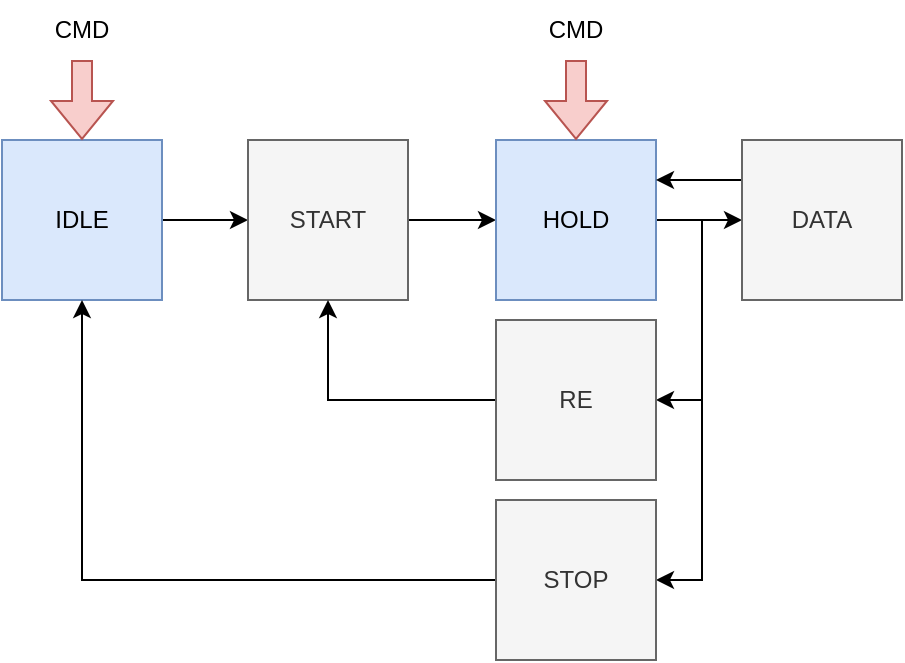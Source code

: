 <mxfile version="26.0.16">
  <diagram id="kgpKYQtTHZ0yAKxKKP6v" name="Page-1">
    <mxGraphModel dx="177" dy="190" grid="1" gridSize="10" guides="1" tooltips="1" connect="1" arrows="1" fold="1" page="1" pageScale="1" pageWidth="850" pageHeight="1100" math="0" shadow="0">
      <root>
        <mxCell id="0" />
        <mxCell id="1" parent="0" />
        <mxCell id="7ErM_vDYkKJWxj6xHm5P-25" value="" style="edgeStyle=orthogonalEdgeStyle;rounded=0;orthogonalLoop=1;jettySize=auto;html=1;" parent="1" source="7ErM_vDYkKJWxj6xHm5P-17" target="7ErM_vDYkKJWxj6xHm5P-18" edge="1">
          <mxGeometry relative="1" as="geometry" />
        </mxCell>
        <mxCell id="7ErM_vDYkKJWxj6xHm5P-17" value="IDLE" style="whiteSpace=wrap;html=1;aspect=fixed;fillColor=#dae8fc;strokeColor=#6c8ebf;" parent="1" vertex="1">
          <mxGeometry x="20" y="250" width="80" height="80" as="geometry" />
        </mxCell>
        <mxCell id="7ErM_vDYkKJWxj6xHm5P-24" value="" style="edgeStyle=orthogonalEdgeStyle;rounded=0;orthogonalLoop=1;jettySize=auto;html=1;" parent="1" source="7ErM_vDYkKJWxj6xHm5P-18" target="7ErM_vDYkKJWxj6xHm5P-19" edge="1">
          <mxGeometry relative="1" as="geometry" />
        </mxCell>
        <mxCell id="7ErM_vDYkKJWxj6xHm5P-18" value="START" style="whiteSpace=wrap;html=1;aspect=fixed;fillColor=#f5f5f5;strokeColor=#666666;fontColor=#333333;" parent="1" vertex="1">
          <mxGeometry x="143" y="250" width="80" height="80" as="geometry" />
        </mxCell>
        <mxCell id="7ErM_vDYkKJWxj6xHm5P-23" value="" style="edgeStyle=orthogonalEdgeStyle;rounded=0;orthogonalLoop=1;jettySize=auto;html=1;" parent="1" source="7ErM_vDYkKJWxj6xHm5P-19" target="7ErM_vDYkKJWxj6xHm5P-20" edge="1">
          <mxGeometry relative="1" as="geometry">
            <Array as="points">
              <mxPoint x="370" y="290" />
              <mxPoint x="380" y="290" />
            </Array>
          </mxGeometry>
        </mxCell>
        <mxCell id="7ErM_vDYkKJWxj6xHm5P-19" value="HOLD" style="whiteSpace=wrap;html=1;aspect=fixed;fillColor=#dae8fc;strokeColor=#6c8ebf;" parent="1" vertex="1">
          <mxGeometry x="267" y="250" width="80" height="80" as="geometry" />
        </mxCell>
        <mxCell id="tAQ7RwGIb8ThjD9OkT08-1" style="edgeStyle=orthogonalEdgeStyle;rounded=0;orthogonalLoop=1;jettySize=auto;html=1;exitX=0;exitY=0.25;exitDx=0;exitDy=0;entryX=1;entryY=0.25;entryDx=0;entryDy=0;" edge="1" parent="1" source="7ErM_vDYkKJWxj6xHm5P-20" target="7ErM_vDYkKJWxj6xHm5P-19">
          <mxGeometry relative="1" as="geometry" />
        </mxCell>
        <mxCell id="7ErM_vDYkKJWxj6xHm5P-20" value="DATA" style="whiteSpace=wrap;html=1;aspect=fixed;fillColor=#f5f5f5;strokeColor=#666666;fontColor=#333333;" parent="1" vertex="1">
          <mxGeometry x="390" y="250" width="80" height="80" as="geometry" />
        </mxCell>
        <mxCell id="7ErM_vDYkKJWxj6xHm5P-28" style="edgeStyle=orthogonalEdgeStyle;rounded=0;orthogonalLoop=1;jettySize=auto;html=1;entryX=0.5;entryY=1;entryDx=0;entryDy=0;" parent="1" source="7ErM_vDYkKJWxj6xHm5P-26" target="7ErM_vDYkKJWxj6xHm5P-17" edge="1">
          <mxGeometry relative="1" as="geometry" />
        </mxCell>
        <mxCell id="7ErM_vDYkKJWxj6xHm5P-42" style="edgeStyle=orthogonalEdgeStyle;rounded=0;orthogonalLoop=1;jettySize=auto;html=1;" parent="1" target="7ErM_vDYkKJWxj6xHm5P-26" edge="1">
          <mxGeometry relative="1" as="geometry">
            <mxPoint x="370" y="380" as="sourcePoint" />
            <Array as="points">
              <mxPoint x="370" y="470" />
            </Array>
          </mxGeometry>
        </mxCell>
        <mxCell id="7ErM_vDYkKJWxj6xHm5P-26" value="STOP" style="whiteSpace=wrap;html=1;aspect=fixed;fillColor=#f5f5f5;strokeColor=#666666;fontColor=#333333;" parent="1" vertex="1">
          <mxGeometry x="267" y="430" width="80" height="80" as="geometry" />
        </mxCell>
        <mxCell id="7ErM_vDYkKJWxj6xHm5P-31" value="" style="shape=flexArrow;endArrow=classic;html=1;rounded=0;fillColor=#f8cecc;strokeColor=#b85450;" parent="1" edge="1">
          <mxGeometry width="50" height="50" relative="1" as="geometry">
            <mxPoint x="60" y="210" as="sourcePoint" />
            <mxPoint x="60" y="250" as="targetPoint" />
          </mxGeometry>
        </mxCell>
        <mxCell id="7ErM_vDYkKJWxj6xHm5P-32" value="CMD" style="text;html=1;align=center;verticalAlign=middle;whiteSpace=wrap;rounded=0;" parent="1" vertex="1">
          <mxGeometry x="30" y="180" width="60" height="30" as="geometry" />
        </mxCell>
        <mxCell id="7ErM_vDYkKJWxj6xHm5P-34" value="" style="shape=flexArrow;endArrow=classic;html=1;rounded=0;fillColor=#f8cecc;strokeColor=#b85450;" parent="1" edge="1">
          <mxGeometry width="50" height="50" relative="1" as="geometry">
            <mxPoint x="307" y="210" as="sourcePoint" />
            <mxPoint x="307" y="250" as="targetPoint" />
          </mxGeometry>
        </mxCell>
        <mxCell id="7ErM_vDYkKJWxj6xHm5P-35" value="CMD" style="text;html=1;align=center;verticalAlign=middle;whiteSpace=wrap;rounded=0;" parent="1" vertex="1">
          <mxGeometry x="277" y="180" width="60" height="30" as="geometry" />
        </mxCell>
        <mxCell id="7ErM_vDYkKJWxj6xHm5P-39" style="edgeStyle=orthogonalEdgeStyle;rounded=0;orthogonalLoop=1;jettySize=auto;html=1;entryX=0.5;entryY=1;entryDx=0;entryDy=0;" parent="1" source="7ErM_vDYkKJWxj6xHm5P-37" target="7ErM_vDYkKJWxj6xHm5P-18" edge="1">
          <mxGeometry relative="1" as="geometry" />
        </mxCell>
        <mxCell id="7ErM_vDYkKJWxj6xHm5P-41" style="edgeStyle=orthogonalEdgeStyle;rounded=0;orthogonalLoop=1;jettySize=auto;html=1;" parent="1" target="7ErM_vDYkKJWxj6xHm5P-37" edge="1">
          <mxGeometry relative="1" as="geometry">
            <mxPoint x="370" y="290" as="sourcePoint" />
            <Array as="points">
              <mxPoint x="370" y="380" />
            </Array>
          </mxGeometry>
        </mxCell>
        <mxCell id="7ErM_vDYkKJWxj6xHm5P-37" value="RE" style="whiteSpace=wrap;html=1;aspect=fixed;fillColor=#f5f5f5;strokeColor=#666666;fontColor=#333333;" parent="1" vertex="1">
          <mxGeometry x="267" y="340" width="80" height="80" as="geometry" />
        </mxCell>
      </root>
    </mxGraphModel>
  </diagram>
</mxfile>
